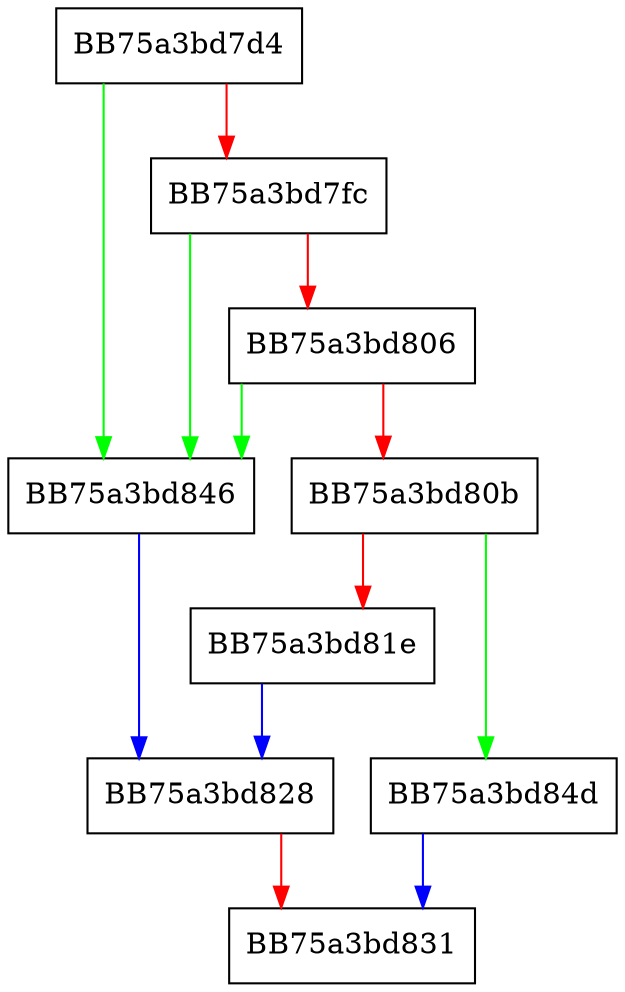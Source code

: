 digraph createrecidfrombuffex {
  node [shape="box"];
  graph [splines=ortho];
  BB75a3bd7d4 -> BB75a3bd846 [color="green"];
  BB75a3bd7d4 -> BB75a3bd7fc [color="red"];
  BB75a3bd7fc -> BB75a3bd846 [color="green"];
  BB75a3bd7fc -> BB75a3bd806 [color="red"];
  BB75a3bd806 -> BB75a3bd846 [color="green"];
  BB75a3bd806 -> BB75a3bd80b [color="red"];
  BB75a3bd80b -> BB75a3bd84d [color="green"];
  BB75a3bd80b -> BB75a3bd81e [color="red"];
  BB75a3bd81e -> BB75a3bd828 [color="blue"];
  BB75a3bd828 -> BB75a3bd831 [color="red"];
  BB75a3bd846 -> BB75a3bd828 [color="blue"];
  BB75a3bd84d -> BB75a3bd831 [color="blue"];
}